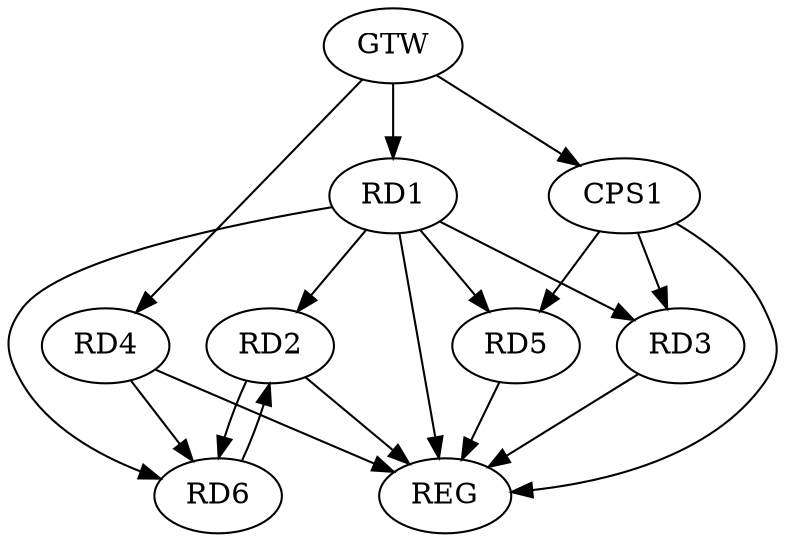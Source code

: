 strict digraph G {
  RD1 [ label="RD1" ];
  RD2 [ label="RD2" ];
  RD3 [ label="RD3" ];
  RD4 [ label="RD4" ];
  RD5 [ label="RD5" ];
  RD6 [ label="RD6" ];
  CPS1 [ label="CPS1" ];
  GTW [ label="GTW" ];
  REG [ label="REG" ];
  RD1 -> RD2;
  RD1 -> RD6;
  RD2 -> RD6;
  RD6 -> RD2;
  RD4 -> RD6;
  CPS1 -> RD3;
  CPS1 -> RD5;
  GTW -> RD1;
  GTW -> RD4;
  GTW -> CPS1;
  RD1 -> REG;
  RD2 -> REG;
  RD3 -> REG;
  RD4 -> REG;
  RD5 -> REG;
  CPS1 -> REG;
  RD1 -> RD5;
  RD1 -> RD3;
}
